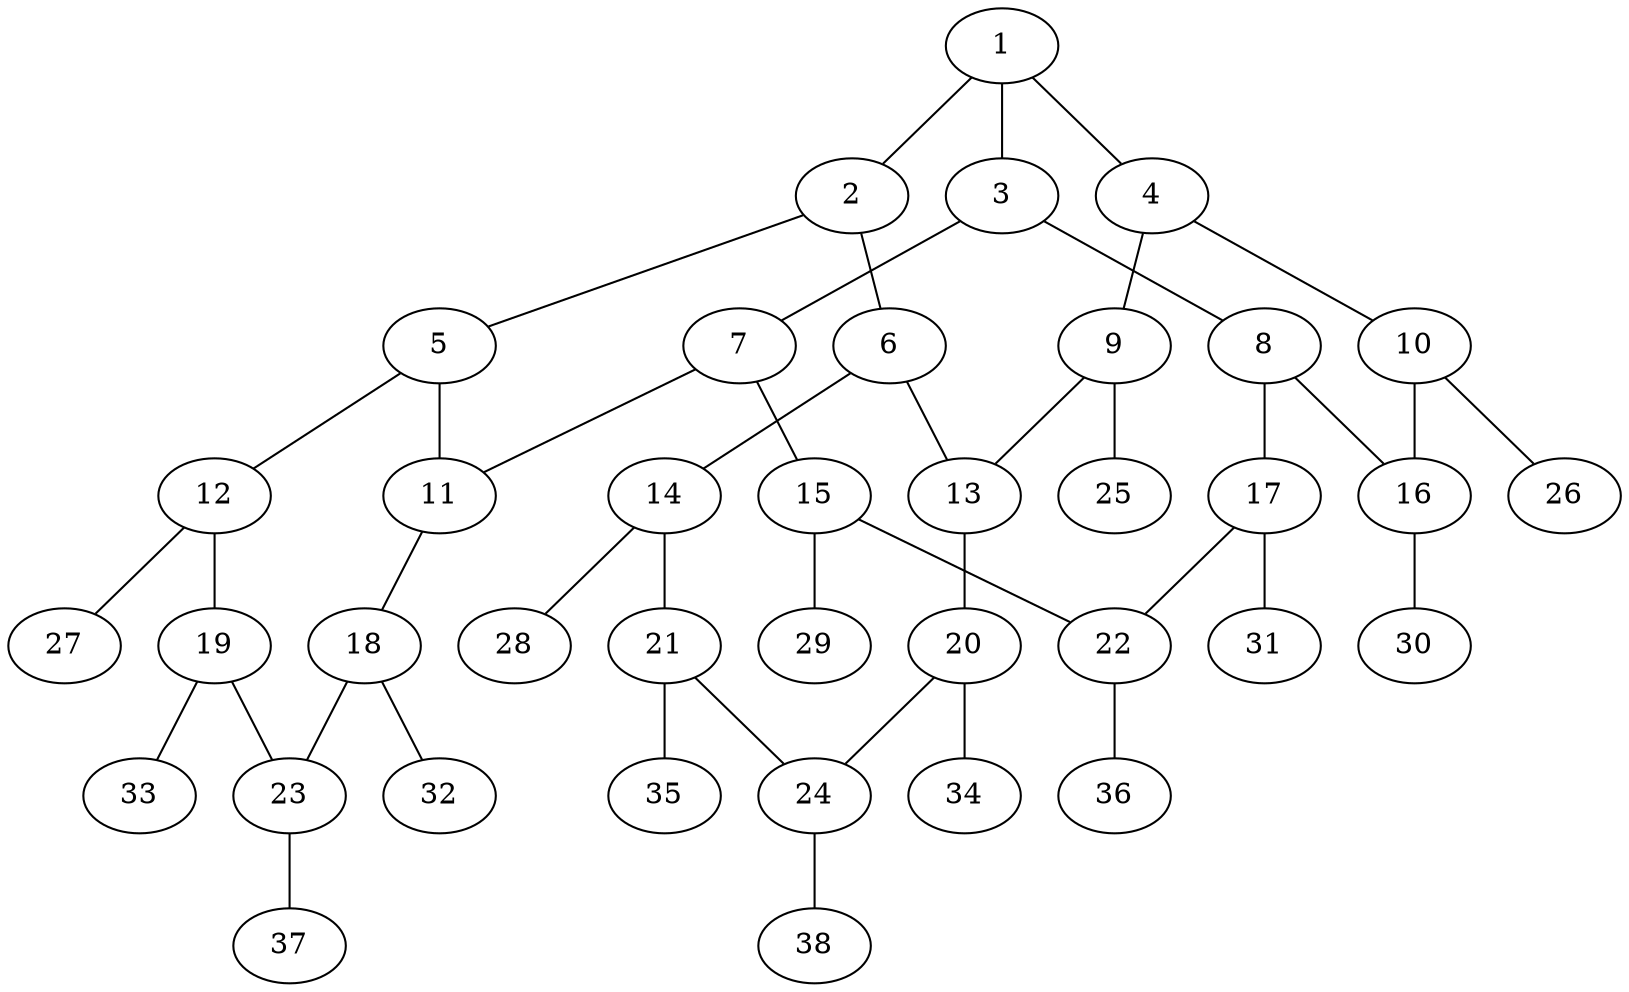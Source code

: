 graph molecule_3402 {
	1	 [chem=C];
	2	 [chem=C];
	1 -- 2	 [valence=2];
	3	 [chem=C];
	1 -- 3	 [valence=1];
	4	 [chem=C];
	1 -- 4	 [valence=1];
	5	 [chem=C];
	2 -- 5	 [valence=1];
	6	 [chem=C];
	2 -- 6	 [valence=1];
	7	 [chem=C];
	3 -- 7	 [valence=2];
	8	 [chem=C];
	3 -- 8	 [valence=1];
	9	 [chem=C];
	4 -- 9	 [valence=2];
	10	 [chem=C];
	4 -- 10	 [valence=1];
	11	 [chem=C];
	5 -- 11	 [valence=2];
	12	 [chem=C];
	5 -- 12	 [valence=1];
	13	 [chem=C];
	6 -- 13	 [valence=2];
	14	 [chem=C];
	6 -- 14	 [valence=1];
	7 -- 11	 [valence=1];
	15	 [chem=C];
	7 -- 15	 [valence=1];
	16	 [chem=C];
	8 -- 16	 [valence=1];
	17	 [chem=C];
	8 -- 17	 [valence=2];
	9 -- 13	 [valence=1];
	25	 [chem=H];
	9 -- 25	 [valence=1];
	10 -- 16	 [valence=2];
	26	 [chem=H];
	10 -- 26	 [valence=1];
	18	 [chem=C];
	11 -- 18	 [valence=1];
	19	 [chem=C];
	12 -- 19	 [valence=2];
	27	 [chem=H];
	12 -- 27	 [valence=1];
	20	 [chem=C];
	13 -- 20	 [valence=1];
	21	 [chem=C];
	14 -- 21	 [valence=2];
	28	 [chem=H];
	14 -- 28	 [valence=1];
	22	 [chem=C];
	15 -- 22	 [valence=2];
	29	 [chem=H];
	15 -- 29	 [valence=1];
	30	 [chem=H];
	16 -- 30	 [valence=1];
	17 -- 22	 [valence=1];
	31	 [chem=H];
	17 -- 31	 [valence=1];
	23	 [chem=C];
	18 -- 23	 [valence=2];
	32	 [chem=H];
	18 -- 32	 [valence=1];
	19 -- 23	 [valence=1];
	33	 [chem=H];
	19 -- 33	 [valence=1];
	24	 [chem=C];
	20 -- 24	 [valence=2];
	34	 [chem=H];
	20 -- 34	 [valence=1];
	21 -- 24	 [valence=1];
	35	 [chem=H];
	21 -- 35	 [valence=1];
	36	 [chem=H];
	22 -- 36	 [valence=1];
	37	 [chem=H];
	23 -- 37	 [valence=1];
	38	 [chem=H];
	24 -- 38	 [valence=1];
}
